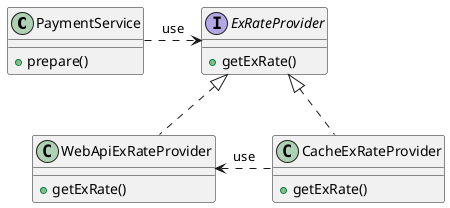 @startuml
'https://plantuml.com/class-diagram

class PaymentService {
    +prepare()
}
interface ExRateProvider {
    +getExRate()
}
class WebApiExRateProvider implements ExRateProvider {
    +getExRate()
}
class CacheExRateProvider implements ExRateProvider {
    +getExRate()
}

PaymentService .right.> ExRateProvider: use
CacheExRateProvider .left.> WebApiExRateProvider: use


@enduml